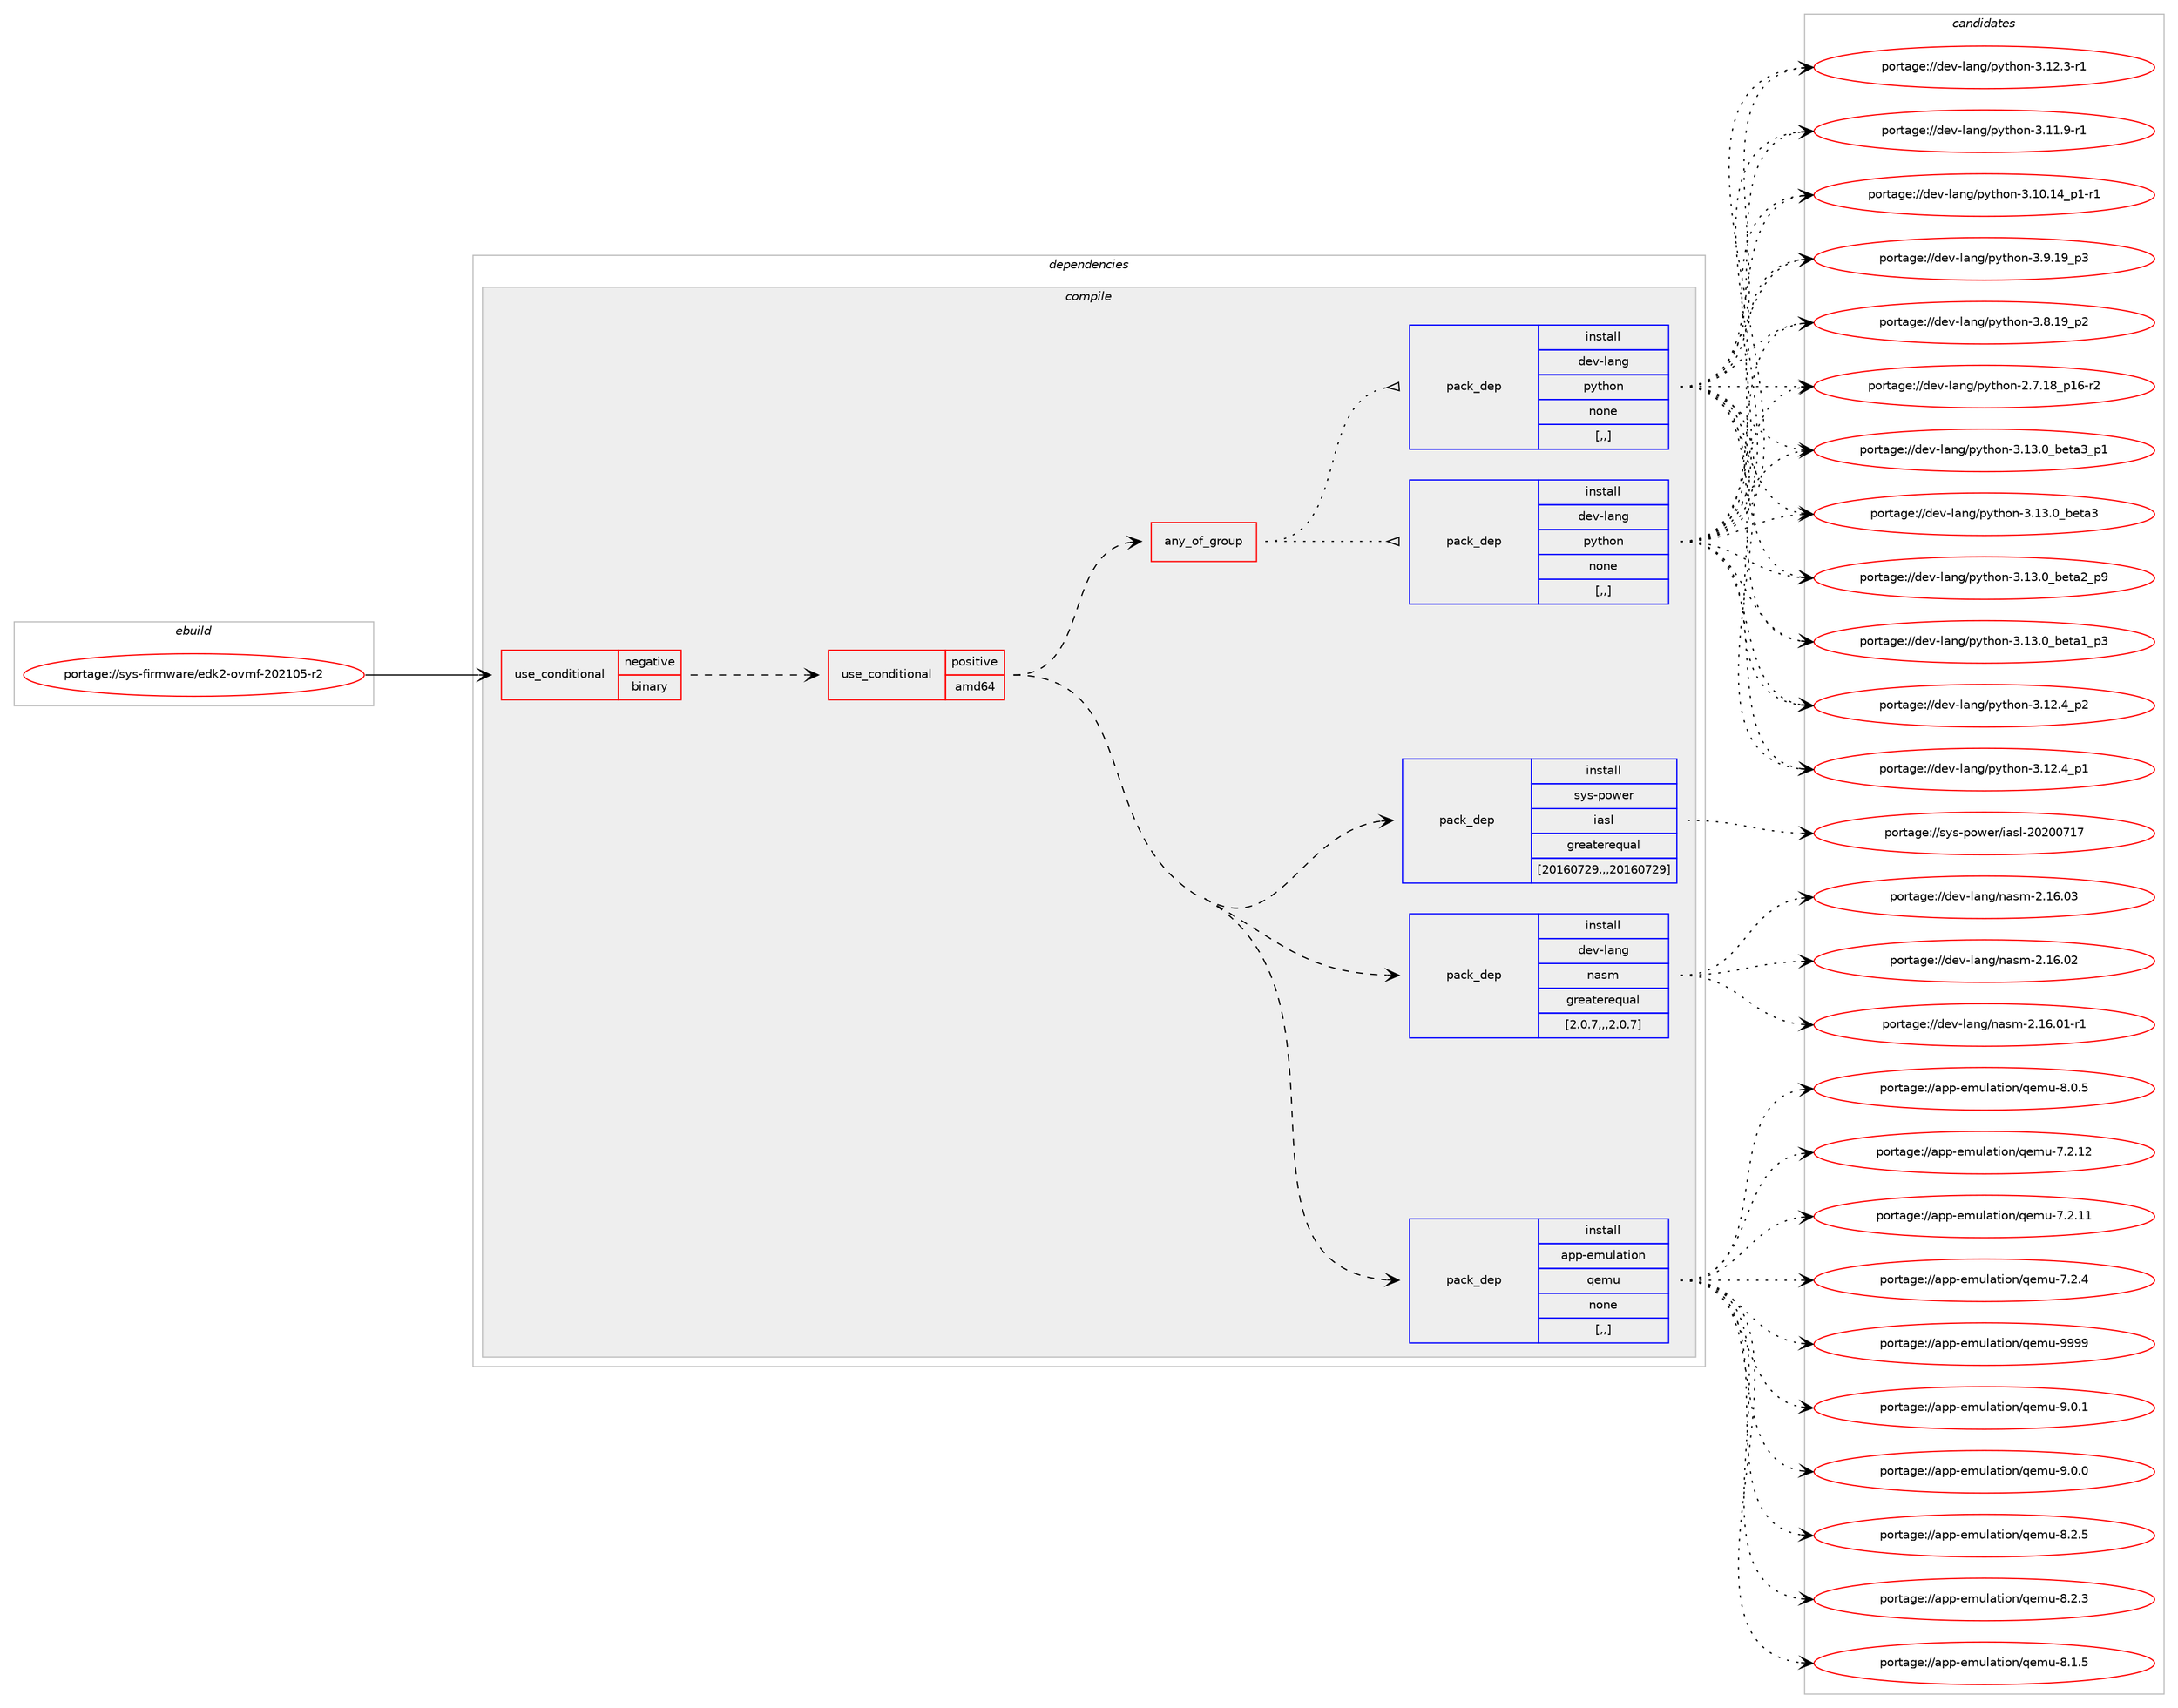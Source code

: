 digraph prolog {

# *************
# Graph options
# *************

newrank=true;
concentrate=true;
compound=true;
graph [rankdir=LR,fontname=Helvetica,fontsize=10,ranksep=1.5];#, ranksep=2.5, nodesep=0.2];
edge  [arrowhead=vee];
node  [fontname=Helvetica,fontsize=10];

# **********
# The ebuild
# **********

subgraph cluster_leftcol {
color=gray;
rank=same;
label=<<i>ebuild</i>>;
id [label="portage://sys-firmware/edk2-ovmf-202105-r2", color=red, width=4, href="../sys-firmware/edk2-ovmf-202105-r2.svg"];
}

# ****************
# The dependencies
# ****************

subgraph cluster_midcol {
color=gray;
label=<<i>dependencies</i>>;
subgraph cluster_compile {
fillcolor="#eeeeee";
style=filled;
label=<<i>compile</i>>;
subgraph cond115414 {
dependency432909 [label=<<TABLE BORDER="0" CELLBORDER="1" CELLSPACING="0" CELLPADDING="4"><TR><TD ROWSPAN="3" CELLPADDING="10">use_conditional</TD></TR><TR><TD>negative</TD></TR><TR><TD>binary</TD></TR></TABLE>>, shape=none, color=red];
subgraph cond115415 {
dependency432910 [label=<<TABLE BORDER="0" CELLBORDER="1" CELLSPACING="0" CELLPADDING="4"><TR><TD ROWSPAN="3" CELLPADDING="10">use_conditional</TD></TR><TR><TD>positive</TD></TR><TR><TD>amd64</TD></TR></TABLE>>, shape=none, color=red];
subgraph pack314524 {
dependency432911 [label=<<TABLE BORDER="0" CELLBORDER="1" CELLSPACING="0" CELLPADDING="4" WIDTH="220"><TR><TD ROWSPAN="6" CELLPADDING="30">pack_dep</TD></TR><TR><TD WIDTH="110">install</TD></TR><TR><TD>app-emulation</TD></TR><TR><TD>qemu</TD></TR><TR><TD>none</TD></TR><TR><TD>[,,]</TD></TR></TABLE>>, shape=none, color=blue];
}
dependency432910:e -> dependency432911:w [weight=20,style="dashed",arrowhead="vee"];
subgraph pack314525 {
dependency432912 [label=<<TABLE BORDER="0" CELLBORDER="1" CELLSPACING="0" CELLPADDING="4" WIDTH="220"><TR><TD ROWSPAN="6" CELLPADDING="30">pack_dep</TD></TR><TR><TD WIDTH="110">install</TD></TR><TR><TD>dev-lang</TD></TR><TR><TD>nasm</TD></TR><TR><TD>greaterequal</TD></TR><TR><TD>[2.0.7,,,2.0.7]</TD></TR></TABLE>>, shape=none, color=blue];
}
dependency432910:e -> dependency432912:w [weight=20,style="dashed",arrowhead="vee"];
subgraph pack314526 {
dependency432913 [label=<<TABLE BORDER="0" CELLBORDER="1" CELLSPACING="0" CELLPADDING="4" WIDTH="220"><TR><TD ROWSPAN="6" CELLPADDING="30">pack_dep</TD></TR><TR><TD WIDTH="110">install</TD></TR><TR><TD>sys-power</TD></TR><TR><TD>iasl</TD></TR><TR><TD>greaterequal</TD></TR><TR><TD>[20160729,,,20160729]</TD></TR></TABLE>>, shape=none, color=blue];
}
dependency432910:e -> dependency432913:w [weight=20,style="dashed",arrowhead="vee"];
subgraph any2744 {
dependency432914 [label=<<TABLE BORDER="0" CELLBORDER="1" CELLSPACING="0" CELLPADDING="4"><TR><TD CELLPADDING="10">any_of_group</TD></TR></TABLE>>, shape=none, color=red];subgraph pack314527 {
dependency432915 [label=<<TABLE BORDER="0" CELLBORDER="1" CELLSPACING="0" CELLPADDING="4" WIDTH="220"><TR><TD ROWSPAN="6" CELLPADDING="30">pack_dep</TD></TR><TR><TD WIDTH="110">install</TD></TR><TR><TD>dev-lang</TD></TR><TR><TD>python</TD></TR><TR><TD>none</TD></TR><TR><TD>[,,]</TD></TR></TABLE>>, shape=none, color=blue];
}
dependency432914:e -> dependency432915:w [weight=20,style="dotted",arrowhead="oinv"];
subgraph pack314528 {
dependency432916 [label=<<TABLE BORDER="0" CELLBORDER="1" CELLSPACING="0" CELLPADDING="4" WIDTH="220"><TR><TD ROWSPAN="6" CELLPADDING="30">pack_dep</TD></TR><TR><TD WIDTH="110">install</TD></TR><TR><TD>dev-lang</TD></TR><TR><TD>python</TD></TR><TR><TD>none</TD></TR><TR><TD>[,,]</TD></TR></TABLE>>, shape=none, color=blue];
}
dependency432914:e -> dependency432916:w [weight=20,style="dotted",arrowhead="oinv"];
}
dependency432910:e -> dependency432914:w [weight=20,style="dashed",arrowhead="vee"];
}
dependency432909:e -> dependency432910:w [weight=20,style="dashed",arrowhead="vee"];
}
id:e -> dependency432909:w [weight=20,style="solid",arrowhead="vee"];
}
subgraph cluster_compileandrun {
fillcolor="#eeeeee";
style=filled;
label=<<i>compile and run</i>>;
}
subgraph cluster_run {
fillcolor="#eeeeee";
style=filled;
label=<<i>run</i>>;
}
}

# **************
# The candidates
# **************

subgraph cluster_choices {
rank=same;
color=gray;
label=<<i>candidates</i>>;

subgraph choice314524 {
color=black;
nodesep=1;
choice971121124510110911710897116105111110471131011091174557575757 [label="portage://app-emulation/qemu-9999", color=red, width=4,href="../app-emulation/qemu-9999.svg"];
choice97112112451011091171089711610511111047113101109117455746484649 [label="portage://app-emulation/qemu-9.0.1", color=red, width=4,href="../app-emulation/qemu-9.0.1.svg"];
choice97112112451011091171089711610511111047113101109117455746484648 [label="portage://app-emulation/qemu-9.0.0", color=red, width=4,href="../app-emulation/qemu-9.0.0.svg"];
choice97112112451011091171089711610511111047113101109117455646504653 [label="portage://app-emulation/qemu-8.2.5", color=red, width=4,href="../app-emulation/qemu-8.2.5.svg"];
choice97112112451011091171089711610511111047113101109117455646504651 [label="portage://app-emulation/qemu-8.2.3", color=red, width=4,href="../app-emulation/qemu-8.2.3.svg"];
choice97112112451011091171089711610511111047113101109117455646494653 [label="portage://app-emulation/qemu-8.1.5", color=red, width=4,href="../app-emulation/qemu-8.1.5.svg"];
choice97112112451011091171089711610511111047113101109117455646484653 [label="portage://app-emulation/qemu-8.0.5", color=red, width=4,href="../app-emulation/qemu-8.0.5.svg"];
choice9711211245101109117108971161051111104711310110911745554650464950 [label="portage://app-emulation/qemu-7.2.12", color=red, width=4,href="../app-emulation/qemu-7.2.12.svg"];
choice9711211245101109117108971161051111104711310110911745554650464949 [label="portage://app-emulation/qemu-7.2.11", color=red, width=4,href="../app-emulation/qemu-7.2.11.svg"];
choice97112112451011091171089711610511111047113101109117455546504652 [label="portage://app-emulation/qemu-7.2.4", color=red, width=4,href="../app-emulation/qemu-7.2.4.svg"];
dependency432911:e -> choice971121124510110911710897116105111110471131011091174557575757:w [style=dotted,weight="100"];
dependency432911:e -> choice97112112451011091171089711610511111047113101109117455746484649:w [style=dotted,weight="100"];
dependency432911:e -> choice97112112451011091171089711610511111047113101109117455746484648:w [style=dotted,weight="100"];
dependency432911:e -> choice97112112451011091171089711610511111047113101109117455646504653:w [style=dotted,weight="100"];
dependency432911:e -> choice97112112451011091171089711610511111047113101109117455646504651:w [style=dotted,weight="100"];
dependency432911:e -> choice97112112451011091171089711610511111047113101109117455646494653:w [style=dotted,weight="100"];
dependency432911:e -> choice97112112451011091171089711610511111047113101109117455646484653:w [style=dotted,weight="100"];
dependency432911:e -> choice9711211245101109117108971161051111104711310110911745554650464950:w [style=dotted,weight="100"];
dependency432911:e -> choice9711211245101109117108971161051111104711310110911745554650464949:w [style=dotted,weight="100"];
dependency432911:e -> choice97112112451011091171089711610511111047113101109117455546504652:w [style=dotted,weight="100"];
}
subgraph choice314525 {
color=black;
nodesep=1;
choice100101118451089711010347110971151094550464954464851 [label="portage://dev-lang/nasm-2.16.03", color=red, width=4,href="../dev-lang/nasm-2.16.03.svg"];
choice100101118451089711010347110971151094550464954464850 [label="portage://dev-lang/nasm-2.16.02", color=red, width=4,href="../dev-lang/nasm-2.16.02.svg"];
choice1001011184510897110103471109711510945504649544648494511449 [label="portage://dev-lang/nasm-2.16.01-r1", color=red, width=4,href="../dev-lang/nasm-2.16.01-r1.svg"];
dependency432912:e -> choice100101118451089711010347110971151094550464954464851:w [style=dotted,weight="100"];
dependency432912:e -> choice100101118451089711010347110971151094550464954464850:w [style=dotted,weight="100"];
dependency432912:e -> choice1001011184510897110103471109711510945504649544648494511449:w [style=dotted,weight="100"];
}
subgraph choice314526 {
color=black;
nodesep=1;
choice115121115451121111191011144710597115108455048504848554955 [label="portage://sys-power/iasl-20200717", color=red, width=4,href="../sys-power/iasl-20200717.svg"];
dependency432913:e -> choice115121115451121111191011144710597115108455048504848554955:w [style=dotted,weight="100"];
}
subgraph choice314527 {
color=black;
nodesep=1;
choice10010111845108971101034711212111610411111045514649514648959810111697519511249 [label="portage://dev-lang/python-3.13.0_beta3_p1", color=red, width=4,href="../dev-lang/python-3.13.0_beta3_p1.svg"];
choice1001011184510897110103471121211161041111104551464951464895981011169751 [label="portage://dev-lang/python-3.13.0_beta3", color=red, width=4,href="../dev-lang/python-3.13.0_beta3.svg"];
choice10010111845108971101034711212111610411111045514649514648959810111697509511257 [label="portage://dev-lang/python-3.13.0_beta2_p9", color=red, width=4,href="../dev-lang/python-3.13.0_beta2_p9.svg"];
choice10010111845108971101034711212111610411111045514649514648959810111697499511251 [label="portage://dev-lang/python-3.13.0_beta1_p3", color=red, width=4,href="../dev-lang/python-3.13.0_beta1_p3.svg"];
choice100101118451089711010347112121116104111110455146495046529511250 [label="portage://dev-lang/python-3.12.4_p2", color=red, width=4,href="../dev-lang/python-3.12.4_p2.svg"];
choice100101118451089711010347112121116104111110455146495046529511249 [label="portage://dev-lang/python-3.12.4_p1", color=red, width=4,href="../dev-lang/python-3.12.4_p1.svg"];
choice100101118451089711010347112121116104111110455146495046514511449 [label="portage://dev-lang/python-3.12.3-r1", color=red, width=4,href="../dev-lang/python-3.12.3-r1.svg"];
choice100101118451089711010347112121116104111110455146494946574511449 [label="portage://dev-lang/python-3.11.9-r1", color=red, width=4,href="../dev-lang/python-3.11.9-r1.svg"];
choice100101118451089711010347112121116104111110455146494846495295112494511449 [label="portage://dev-lang/python-3.10.14_p1-r1", color=red, width=4,href="../dev-lang/python-3.10.14_p1-r1.svg"];
choice100101118451089711010347112121116104111110455146574649579511251 [label="portage://dev-lang/python-3.9.19_p3", color=red, width=4,href="../dev-lang/python-3.9.19_p3.svg"];
choice100101118451089711010347112121116104111110455146564649579511250 [label="portage://dev-lang/python-3.8.19_p2", color=red, width=4,href="../dev-lang/python-3.8.19_p2.svg"];
choice100101118451089711010347112121116104111110455046554649569511249544511450 [label="portage://dev-lang/python-2.7.18_p16-r2", color=red, width=4,href="../dev-lang/python-2.7.18_p16-r2.svg"];
dependency432915:e -> choice10010111845108971101034711212111610411111045514649514648959810111697519511249:w [style=dotted,weight="100"];
dependency432915:e -> choice1001011184510897110103471121211161041111104551464951464895981011169751:w [style=dotted,weight="100"];
dependency432915:e -> choice10010111845108971101034711212111610411111045514649514648959810111697509511257:w [style=dotted,weight="100"];
dependency432915:e -> choice10010111845108971101034711212111610411111045514649514648959810111697499511251:w [style=dotted,weight="100"];
dependency432915:e -> choice100101118451089711010347112121116104111110455146495046529511250:w [style=dotted,weight="100"];
dependency432915:e -> choice100101118451089711010347112121116104111110455146495046529511249:w [style=dotted,weight="100"];
dependency432915:e -> choice100101118451089711010347112121116104111110455146495046514511449:w [style=dotted,weight="100"];
dependency432915:e -> choice100101118451089711010347112121116104111110455146494946574511449:w [style=dotted,weight="100"];
dependency432915:e -> choice100101118451089711010347112121116104111110455146494846495295112494511449:w [style=dotted,weight="100"];
dependency432915:e -> choice100101118451089711010347112121116104111110455146574649579511251:w [style=dotted,weight="100"];
dependency432915:e -> choice100101118451089711010347112121116104111110455146564649579511250:w [style=dotted,weight="100"];
dependency432915:e -> choice100101118451089711010347112121116104111110455046554649569511249544511450:w [style=dotted,weight="100"];
}
subgraph choice314528 {
color=black;
nodesep=1;
choice10010111845108971101034711212111610411111045514649514648959810111697519511249 [label="portage://dev-lang/python-3.13.0_beta3_p1", color=red, width=4,href="../dev-lang/python-3.13.0_beta3_p1.svg"];
choice1001011184510897110103471121211161041111104551464951464895981011169751 [label="portage://dev-lang/python-3.13.0_beta3", color=red, width=4,href="../dev-lang/python-3.13.0_beta3.svg"];
choice10010111845108971101034711212111610411111045514649514648959810111697509511257 [label="portage://dev-lang/python-3.13.0_beta2_p9", color=red, width=4,href="../dev-lang/python-3.13.0_beta2_p9.svg"];
choice10010111845108971101034711212111610411111045514649514648959810111697499511251 [label="portage://dev-lang/python-3.13.0_beta1_p3", color=red, width=4,href="../dev-lang/python-3.13.0_beta1_p3.svg"];
choice100101118451089711010347112121116104111110455146495046529511250 [label="portage://dev-lang/python-3.12.4_p2", color=red, width=4,href="../dev-lang/python-3.12.4_p2.svg"];
choice100101118451089711010347112121116104111110455146495046529511249 [label="portage://dev-lang/python-3.12.4_p1", color=red, width=4,href="../dev-lang/python-3.12.4_p1.svg"];
choice100101118451089711010347112121116104111110455146495046514511449 [label="portage://dev-lang/python-3.12.3-r1", color=red, width=4,href="../dev-lang/python-3.12.3-r1.svg"];
choice100101118451089711010347112121116104111110455146494946574511449 [label="portage://dev-lang/python-3.11.9-r1", color=red, width=4,href="../dev-lang/python-3.11.9-r1.svg"];
choice100101118451089711010347112121116104111110455146494846495295112494511449 [label="portage://dev-lang/python-3.10.14_p1-r1", color=red, width=4,href="../dev-lang/python-3.10.14_p1-r1.svg"];
choice100101118451089711010347112121116104111110455146574649579511251 [label="portage://dev-lang/python-3.9.19_p3", color=red, width=4,href="../dev-lang/python-3.9.19_p3.svg"];
choice100101118451089711010347112121116104111110455146564649579511250 [label="portage://dev-lang/python-3.8.19_p2", color=red, width=4,href="../dev-lang/python-3.8.19_p2.svg"];
choice100101118451089711010347112121116104111110455046554649569511249544511450 [label="portage://dev-lang/python-2.7.18_p16-r2", color=red, width=4,href="../dev-lang/python-2.7.18_p16-r2.svg"];
dependency432916:e -> choice10010111845108971101034711212111610411111045514649514648959810111697519511249:w [style=dotted,weight="100"];
dependency432916:e -> choice1001011184510897110103471121211161041111104551464951464895981011169751:w [style=dotted,weight="100"];
dependency432916:e -> choice10010111845108971101034711212111610411111045514649514648959810111697509511257:w [style=dotted,weight="100"];
dependency432916:e -> choice10010111845108971101034711212111610411111045514649514648959810111697499511251:w [style=dotted,weight="100"];
dependency432916:e -> choice100101118451089711010347112121116104111110455146495046529511250:w [style=dotted,weight="100"];
dependency432916:e -> choice100101118451089711010347112121116104111110455146495046529511249:w [style=dotted,weight="100"];
dependency432916:e -> choice100101118451089711010347112121116104111110455146495046514511449:w [style=dotted,weight="100"];
dependency432916:e -> choice100101118451089711010347112121116104111110455146494946574511449:w [style=dotted,weight="100"];
dependency432916:e -> choice100101118451089711010347112121116104111110455146494846495295112494511449:w [style=dotted,weight="100"];
dependency432916:e -> choice100101118451089711010347112121116104111110455146574649579511251:w [style=dotted,weight="100"];
dependency432916:e -> choice100101118451089711010347112121116104111110455146564649579511250:w [style=dotted,weight="100"];
dependency432916:e -> choice100101118451089711010347112121116104111110455046554649569511249544511450:w [style=dotted,weight="100"];
}
}

}
